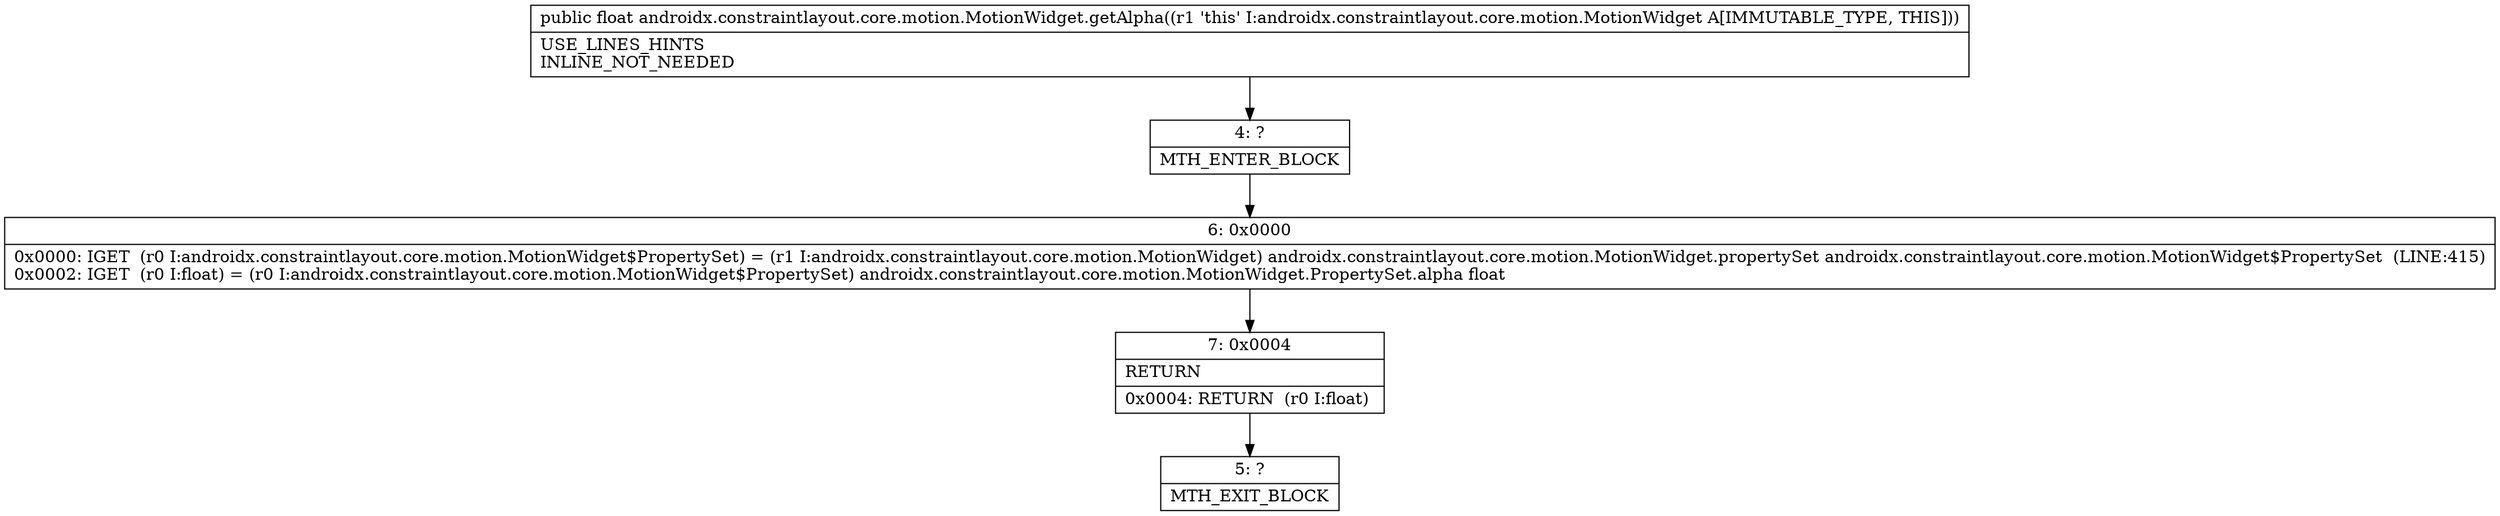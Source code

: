 digraph "CFG forandroidx.constraintlayout.core.motion.MotionWidget.getAlpha()F" {
Node_4 [shape=record,label="{4\:\ ?|MTH_ENTER_BLOCK\l}"];
Node_6 [shape=record,label="{6\:\ 0x0000|0x0000: IGET  (r0 I:androidx.constraintlayout.core.motion.MotionWidget$PropertySet) = (r1 I:androidx.constraintlayout.core.motion.MotionWidget) androidx.constraintlayout.core.motion.MotionWidget.propertySet androidx.constraintlayout.core.motion.MotionWidget$PropertySet  (LINE:415)\l0x0002: IGET  (r0 I:float) = (r0 I:androidx.constraintlayout.core.motion.MotionWidget$PropertySet) androidx.constraintlayout.core.motion.MotionWidget.PropertySet.alpha float \l}"];
Node_7 [shape=record,label="{7\:\ 0x0004|RETURN\l|0x0004: RETURN  (r0 I:float) \l}"];
Node_5 [shape=record,label="{5\:\ ?|MTH_EXIT_BLOCK\l}"];
MethodNode[shape=record,label="{public float androidx.constraintlayout.core.motion.MotionWidget.getAlpha((r1 'this' I:androidx.constraintlayout.core.motion.MotionWidget A[IMMUTABLE_TYPE, THIS]))  | USE_LINES_HINTS\lINLINE_NOT_NEEDED\l}"];
MethodNode -> Node_4;Node_4 -> Node_6;
Node_6 -> Node_7;
Node_7 -> Node_5;
}

